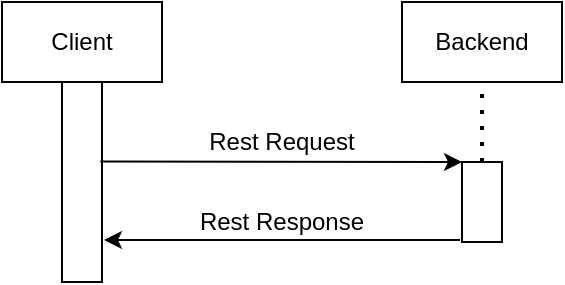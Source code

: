 <mxfile version="14.1.1" type="device"><diagram id="rT038T4aXfYQ4zCUwh65" name="Page-1"><mxGraphModel dx="1038" dy="548" grid="1" gridSize="10" guides="1" tooltips="1" connect="1" arrows="1" fold="1" page="1" pageScale="1" pageWidth="1100" pageHeight="1700" math="0" shadow="0"><root><mxCell id="0"/><mxCell id="1" parent="0"/><mxCell id="-7qo7kUQURswd0dacQ2_-2" value="Client" style="rounded=0;whiteSpace=wrap;html=1;" parent="1" vertex="1"><mxGeometry x="240" y="80" width="80" height="40" as="geometry"/></mxCell><mxCell id="-7qo7kUQURswd0dacQ2_-3" value="Backend" style="rounded=0;whiteSpace=wrap;html=1;" parent="1" vertex="1"><mxGeometry x="440" y="80" width="80" height="40" as="geometry"/></mxCell><mxCell id="-7qo7kUQURswd0dacQ2_-5" value="" style="rounded=0;whiteSpace=wrap;html=1;" parent="1" vertex="1"><mxGeometry x="270" y="120" width="20" height="100" as="geometry"/></mxCell><mxCell id="-7qo7kUQURswd0dacQ2_-6" value="" style="endArrow=none;dashed=1;html=1;dashPattern=1 3;strokeWidth=2;entryX=0.5;entryY=1;entryDx=0;entryDy=0;" parent="1" target="-7qo7kUQURswd0dacQ2_-3" edge="1"><mxGeometry width="50" height="50" relative="1" as="geometry"><mxPoint x="480" y="160" as="sourcePoint"/><mxPoint x="560" y="150" as="targetPoint"/></mxGeometry></mxCell><mxCell id="-7qo7kUQURswd0dacQ2_-8" value="" style="endArrow=classic;html=1;exitX=0.96;exitY=0.398;exitDx=0;exitDy=0;exitPerimeter=0;" parent="1" source="-7qo7kUQURswd0dacQ2_-5" edge="1"><mxGeometry width="50" height="50" relative="1" as="geometry"><mxPoint x="500" y="310" as="sourcePoint"/><mxPoint x="470" y="160" as="targetPoint"/></mxGeometry></mxCell><mxCell id="-7qo7kUQURswd0dacQ2_-9" value="Rest Request" style="text;html=1;strokeColor=none;fillColor=none;align=center;verticalAlign=middle;whiteSpace=wrap;rounded=0;" parent="1" vertex="1"><mxGeometry x="340" y="140" width="80" height="20" as="geometry"/></mxCell><mxCell id="-7qo7kUQURswd0dacQ2_-10" value="" style="rounded=0;whiteSpace=wrap;html=1;" parent="1" vertex="1"><mxGeometry x="470" y="160" width="20" height="40" as="geometry"/></mxCell><mxCell id="-7qo7kUQURswd0dacQ2_-11" value="" style="endArrow=classic;html=1;" parent="1" edge="1"><mxGeometry width="50" height="50" relative="1" as="geometry"><mxPoint x="469" y="199" as="sourcePoint"/><mxPoint x="291" y="199" as="targetPoint"/></mxGeometry></mxCell><mxCell id="-7qo7kUQURswd0dacQ2_-12" value="Rest Response" style="text;html=1;strokeColor=none;fillColor=none;align=center;verticalAlign=middle;whiteSpace=wrap;rounded=0;" parent="1" vertex="1"><mxGeometry x="330" y="180" width="100" height="20" as="geometry"/></mxCell></root></mxGraphModel></diagram></mxfile>